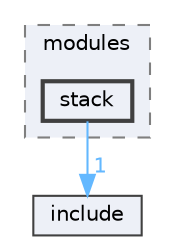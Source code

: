 digraph "stack"
{
 // INTERACTIVE_SVG=YES
 // LATEX_PDF_SIZE
  bgcolor="transparent";
  edge [fontname=Helvetica,fontsize=10,labelfontname=Helvetica,labelfontsize=10];
  node [fontname=Helvetica,fontsize=10,shape=box,height=0.2,width=0.4];
  compound=true
  subgraph clusterdir_ddb4d7e95cc2d6c8e1ade10a20d7247d {
    graph [ bgcolor="#edf0f7", pencolor="grey50", label="modules", fontname=Helvetica,fontsize=10 style="filled,dashed", URL="dir_ddb4d7e95cc2d6c8e1ade10a20d7247d.html",tooltip=""]
  dir_d752a033bb2eaf5edeff45d4f915f46b [label="stack", fillcolor="#edf0f7", color="grey25", style="filled,bold", URL="dir_d752a033bb2eaf5edeff45d4f915f46b.html",tooltip=""];
  }
  dir_d44c64559bbebec7f509842c48db8b23 [label="include", fillcolor="#edf0f7", color="grey25", style="filled", URL="dir_d44c64559bbebec7f509842c48db8b23.html",tooltip=""];
  dir_d752a033bb2eaf5edeff45d4f915f46b->dir_d44c64559bbebec7f509842c48db8b23 [headlabel="1", labeldistance=1.5 headhref="dir_000008_000003.html" href="dir_000008_000003.html" color="steelblue1" fontcolor="steelblue1"];
}
